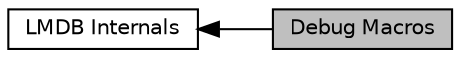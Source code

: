 digraph "Debug Macros"
{
  edge [fontname="Helvetica",fontsize="10",labelfontname="Helvetica",labelfontsize="10"];
  node [fontname="Helvetica",fontsize="10",shape=record];
  rankdir=LR;
  Node1 [label="LMDB Internals",height=0.2,width=0.4,color="black", fillcolor="white", style="filled",URL="$group__internal.html"];
  Node0 [label="Debug Macros",height=0.2,width=0.4,color="black", fillcolor="grey75", style="filled", fontcolor="black"];
  Node1->Node0 [shape=plaintext, dir="back", style="solid"];
}
